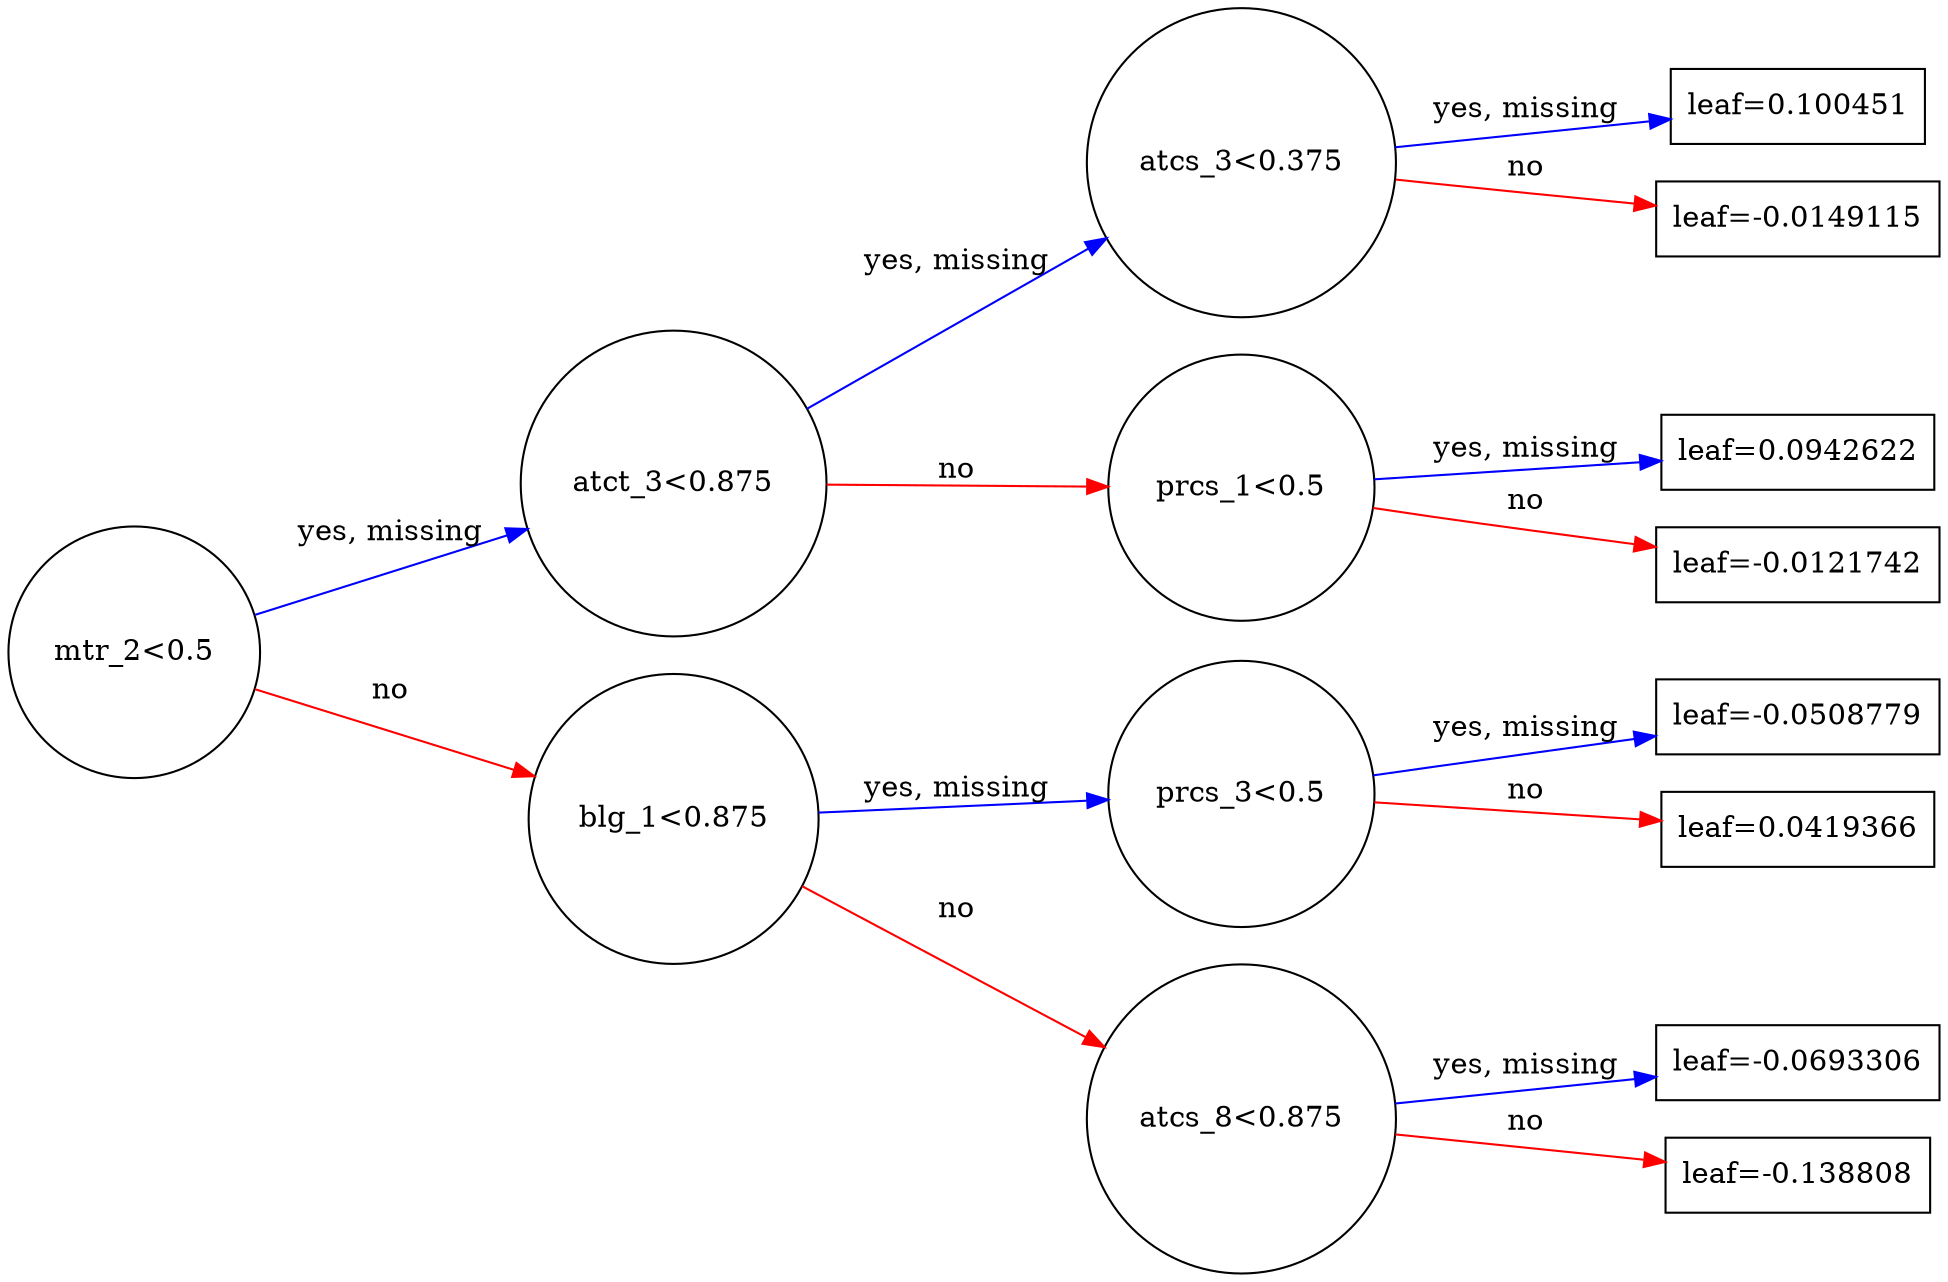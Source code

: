 digraph {
	graph [rankdir=LR]
		0 [label="mtr_2<0.5" shape=circle]
			0 -> 1 [label="yes, missing" color="#0000FF"]
			0 -> 2 [label=no color="#FF0000"]
		1 [label="atct_3<0.875" shape=circle]
			1 -> 3 [label="yes, missing" color="#0000FF"]
			1 -> 4 [label=no color="#FF0000"]
		3 [label="atcs_3<0.375" shape=circle]
			3 -> 7 [label="yes, missing" color="#0000FF"]
			3 -> 8 [label=no color="#FF0000"]
		7 [label="leaf=0.100451" shape=box]
		8 [label="leaf=-0.0149115" shape=box]
		4 [label="prcs_1<0.5" shape=circle]
			4 -> 9 [label="yes, missing" color="#0000FF"]
			4 -> 10 [label=no color="#FF0000"]
		9 [label="leaf=0.0942622" shape=box]
		10 [label="leaf=-0.0121742" shape=box]
		2 [label="blg_1<0.875" shape=circle]
			2 -> 5 [label="yes, missing" color="#0000FF"]
			2 -> 6 [label=no color="#FF0000"]
		5 [label="prcs_3<0.5" shape=circle]
			5 -> 11 [label="yes, missing" color="#0000FF"]
			5 -> 12 [label=no color="#FF0000"]
		11 [label="leaf=-0.0508779" shape=box]
		12 [label="leaf=0.0419366" shape=box]
		6 [label="atcs_8<0.875" shape=circle]
			6 -> 13 [label="yes, missing" color="#0000FF"]
			6 -> 14 [label=no color="#FF0000"]
		13 [label="leaf=-0.0693306" shape=box]
		14 [label="leaf=-0.138808" shape=box]
}